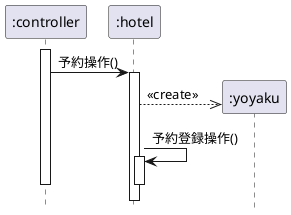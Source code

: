 @startuml データ更新コントローラ
hide footbox
participant ":controller" as con
participant ":hotel" as ho 
activate con
    con -> ho:予約操作()
activate ho
    create ":yoyaku" as yo
    ho -->> yo :<<create>>
    ho -> ho:予約登録操作()
    activate ho
deactivate con
deactivate ho
@enduml